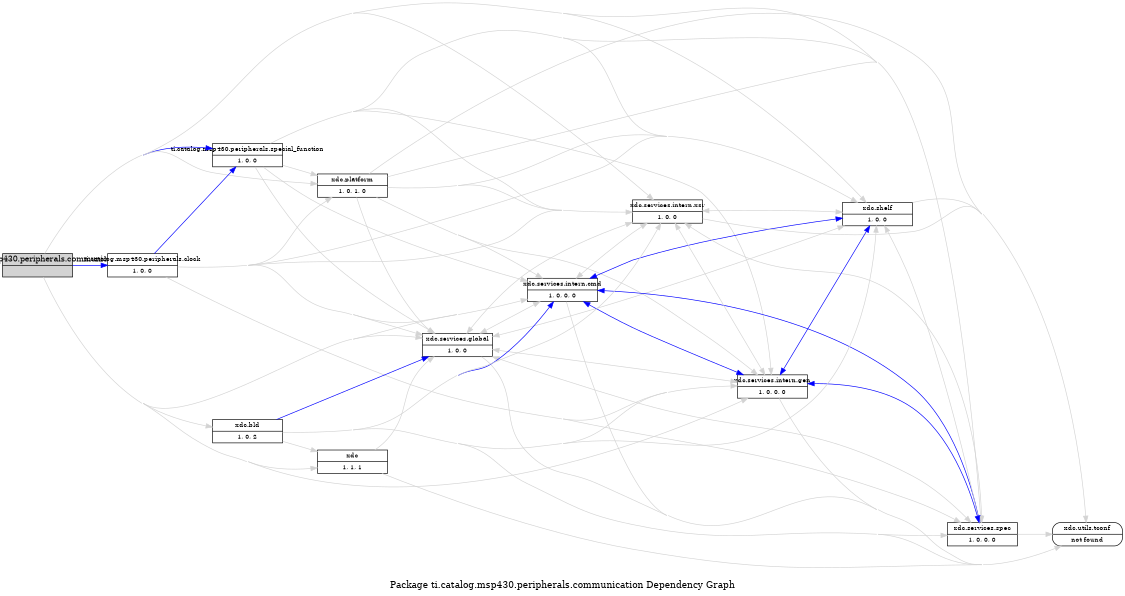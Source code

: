 digraph dependencies {
    label="\nPackage ti.catalog.msp430.peripherals.communication Dependency Graph";
    size="7.5,10";
    rankdir=LR;
    ranksep=".75";
    concentrate="true";
    node [fixedsize=true, width=1.5, style=filled, color=black];
    node [font=Helvetica, fontsize=12, fillcolor=lightgrey];
    ti_catalog_msp430_peripherals_communication [shape=record,label="ti.catalog.msp430.peripherals.communication|", URL="../../../../../../../../../../../../rtree/install/trees/products/xdcprod/xdcprod-m67/product/Linux/xdctools_3_20_04_67_eng/packages/ti/catalog/msp430/peripherals/communication/package/package.rel.xml"];
    node [fontsize=10, fillcolor=white];

    edge [style=solid, color=blue]
    ti_catalog_msp430_peripherals_clock [shape=record,label="ti.catalog.msp430.peripherals.clock|1, 0, 0", URL="../../../../../../../../../../../../rtree/install/trees/products/xdcprod/xdcprod-m67/product/Linux/xdctools_3_20_04_67_eng/packages/ti/catalog/msp430/peripherals/clock/package/package.rel.svg"];
    ti_catalog_msp430_peripherals_communication -> ti_catalog_msp430_peripherals_clock;
    ti_catalog_msp430_peripherals_special_function [shape=record,label="ti.catalog.msp430.peripherals.special_function|1, 0, 0", URL="../../../../../../../../../../../../rtree/install/trees/products/xdcprod/xdcprod-m67/product/Linux/xdctools_3_20_04_67_eng/packages/ti/catalog/msp430/peripherals/special_function/package/package.rel.svg"];
    ti_catalog_msp430_peripherals_communication -> ti_catalog_msp430_peripherals_special_function;

    edge [style=solid, color=lightgrey]
    xdc_services_global [shape=record,label="xdc.services.global|1, 0, 0", URL="../../../../../../../../../../../../rtree/install/trees/products/xdcprod/xdcprod-m67/product/Linux/xdctools_3_20_04_67_eng/packages/xdc/services/global/package/package.rel.svg"];
    ti_catalog_msp430_peripherals_communication -> xdc_services_global;
    ti_catalog_msp430_peripherals_communication -> ti_catalog_msp430_peripherals_clock;
    xdc_platform [shape=record,label="xdc.platform|1, 0, 1, 0", URL="../../../../../../../../../../../../rtree/install/trees/products/xdcprod/xdcprod-m67/product/Linux/xdctools_3_20_04_67_eng/packages/xdc/platform/package/package.rel.svg"];
    ti_catalog_msp430_peripherals_communication -> xdc_platform;
    xdc_services_intern_cmd [shape=record,label="xdc.services.intern.cmd|1, 0, 0, 0", URL="../../../../../../../../../../../../rtree/install/trees/products/xdcprod/xdcprod-m67/product/Linux/xdctools_3_20_04_67_eng/packages/xdc/services/intern/cmd/package/package.rel.svg"];
    ti_catalog_msp430_peripherals_communication -> xdc_services_intern_cmd;
    xdc_services_intern_xsr [shape=record,label="xdc.services.intern.xsr|1, 0, 0", URL="../../../../../../../../../../../../rtree/install/trees/products/xdcprod/xdcprod-m67/product/Linux/xdctools_3_20_04_67_eng/packages/xdc/services/intern/xsr/package/package.rel.svg"];
    ti_catalog_msp430_peripherals_communication -> xdc_services_intern_xsr;
    ti_catalog_msp430_peripherals_communication -> ti_catalog_msp430_peripherals_special_function;
    xdc_services_spec [shape=record,label="xdc.services.spec|1, 0, 0, 0", URL="../../../../../../../../../../../../rtree/install/trees/products/xdcprod/xdcprod-m67/product/Linux/xdctools_3_20_04_67_eng/packages/xdc/services/spec/package/package.rel.svg"];
    ti_catalog_msp430_peripherals_communication -> xdc_services_spec;
    xdc_shelf [shape=record,label="xdc.shelf|1, 0, 0", URL="../../../../../../../../../../../../rtree/install/trees/products/xdcprod/xdcprod-m67/product/Linux/xdctools_3_20_04_67_eng/packages/xdc/shelf/package/package.rel.svg"];
    ti_catalog_msp430_peripherals_communication -> xdc_shelf;
    xdc [shape=record,label="xdc|1, 1, 1", URL="../../../../../../../../../../../../rtree/install/trees/products/xdcprod/xdcprod-m67/product/Linux/xdctools_3_20_04_67_eng/packages/xdc/package/package.rel.svg"];
    ti_catalog_msp430_peripherals_communication -> xdc;
    xdc_services_intern_gen [shape=record,label="xdc.services.intern.gen|1, 0, 0, 0", URL="../../../../../../../../../../../../rtree/install/trees/products/xdcprod/xdcprod-m67/product/Linux/xdctools_3_20_04_67_eng/packages/xdc/services/intern/gen/package/package.rel.svg"];
    ti_catalog_msp430_peripherals_communication -> xdc_services_intern_gen;
    xdc_bld [shape=record,label="xdc.bld|1, 0, 2", URL="../../../../../../../../../../../../rtree/install/trees/products/xdcprod/xdcprod-m67/product/Linux/xdctools_3_20_04_67_eng/packages/xdc/bld/package/package.rel.svg"];
    ti_catalog_msp430_peripherals_communication -> xdc_bld;

    edge [style=solid, color=blue]
    xdc_bld -> xdc_services_global;
    xdc_bld -> xdc_services_intern_cmd;

    edge [style=solid, color=lightgrey]
    xdc_bld -> xdc_services_spec;
    xdc_bld -> xdc_services_intern_cmd;
    xdc_utils_tconf [shape=record,label="xdc.utils.tconf|not found"style=rounded, ];
    xdc_bld -> xdc_utils_tconf;
    xdc_bld -> xdc;
    xdc_bld -> xdc_services_intern_xsr;
    xdc_bld -> xdc_shelf;
    xdc_bld -> xdc_services_intern_gen;
    xdc_bld -> xdc_services_global;

    edge [style=solid, color=blue]

    edge [style=solid, color=lightgrey]

    edge [style=solid, color=blue]
    xdc_services_intern_gen -> xdc_shelf;
    xdc_services_intern_gen -> xdc_services_spec;
    xdc_services_intern_gen -> xdc_services_global;
    xdc_services_intern_gen -> xdc_services_intern_xsr;

    edge [style=solid, color=lightgrey]
    xdc_services_intern_gen -> xdc_services_spec;
    xdc_services_intern_gen -> xdc_services_intern_cmd;
    xdc_services_intern_gen -> xdc_utils_tconf;
    xdc_services_intern_gen -> xdc_services_intern_xsr;
    xdc_services_intern_gen -> xdc_shelf;
    xdc_services_intern_gen -> xdc_services_global;

    edge [style=solid, color=blue]

    edge [style=solid, color=lightgrey]
    xdc -> xdc_services_global;
    xdc -> xdc_utils_tconf;

    edge [style=solid, color=blue]

    edge [style=solid, color=lightgrey]
    xdc_shelf -> xdc_services_spec;
    xdc_shelf -> xdc_services_intern_cmd;
    xdc_shelf -> xdc_utils_tconf;
    xdc_shelf -> xdc_services_intern_xsr;
    xdc_shelf -> xdc_services_intern_gen;
    xdc_shelf -> xdc_services_global;

    edge [style=solid, color=blue]
    xdc_services_spec -> xdc_shelf;

    edge [style=solid, color=lightgrey]
    xdc_services_spec -> xdc_services_intern_cmd;
    xdc_services_spec -> xdc_utils_tconf;
    xdc_services_spec -> xdc_services_intern_xsr;
    xdc_services_spec -> xdc_shelf;
    xdc_services_spec -> xdc_services_intern_gen;
    xdc_services_spec -> xdc_services_global;

    edge [style=solid, color=blue]
    xdc_services_intern_xsr -> xdc_services_global;

    edge [style=solid, color=lightgrey]
    xdc_services_intern_xsr -> xdc_services_spec;
    xdc_services_intern_xsr -> xdc_services_intern_cmd;
    xdc_services_intern_xsr -> xdc_utils_tconf;
    xdc_services_intern_xsr -> xdc_shelf;
    xdc_services_intern_xsr -> xdc_services_intern_gen;
    xdc_services_intern_xsr -> xdc_services_global;

    edge [style=solid, color=blue]
    xdc_services_intern_cmd -> xdc_shelf;
    xdc_services_intern_cmd -> xdc_services_spec;
    xdc_services_intern_cmd -> xdc_services_global;
    xdc_services_intern_cmd -> xdc_services_intern_gen;

    edge [style=solid, color=lightgrey]
    xdc_services_intern_cmd -> xdc_services_spec;
    xdc_services_intern_cmd -> xdc_utils_tconf;
    xdc_services_intern_cmd -> xdc_services_intern_xsr;
    xdc_services_intern_cmd -> xdc_shelf;
    xdc_services_intern_cmd -> xdc_services_intern_gen;
    xdc_services_intern_cmd -> xdc_services_global;

    edge [style=solid, color=blue]

    edge [style=solid, color=lightgrey]
    xdc_platform -> xdc_services_spec;
    xdc_platform -> xdc_services_intern_cmd;
    xdc_platform -> xdc_utils_tconf;
    xdc_platform -> xdc_services_intern_xsr;
    xdc_platform -> xdc_shelf;
    xdc_platform -> xdc_services_intern_gen;
    xdc_platform -> xdc_services_global;

    edge [style=solid, color=blue]

    edge [style=solid, color=lightgrey]
    xdc_services_global -> xdc_services_spec;
    xdc_services_global -> xdc_services_intern_cmd;
    xdc_services_global -> xdc_utils_tconf;
    xdc_services_global -> xdc_services_intern_xsr;
    xdc_services_global -> xdc_shelf;
    xdc_services_global -> xdc_services_intern_gen;

    edge [style=solid, color=blue]

    edge [style=solid, color=lightgrey]
    ti_catalog_msp430_peripherals_special_function -> xdc_services_global;
    ti_catalog_msp430_peripherals_special_function -> xdc_platform;
    ti_catalog_msp430_peripherals_special_function -> xdc_services_intern_cmd;
    ti_catalog_msp430_peripherals_special_function -> xdc_services_intern_xsr;
    ti_catalog_msp430_peripherals_special_function -> xdc_services_spec;
    ti_catalog_msp430_peripherals_special_function -> xdc_shelf;
    ti_catalog_msp430_peripherals_special_function -> xdc_services_intern_gen;

    edge [style=solid, color=blue]
    ti_catalog_msp430_peripherals_clock -> ti_catalog_msp430_peripherals_special_function;

    edge [style=solid, color=lightgrey]
    ti_catalog_msp430_peripherals_clock -> xdc_services_global;
    ti_catalog_msp430_peripherals_clock -> xdc_platform;
    ti_catalog_msp430_peripherals_clock -> xdc_services_intern_cmd;
    ti_catalog_msp430_peripherals_clock -> xdc_services_intern_xsr;
    ti_catalog_msp430_peripherals_clock -> ti_catalog_msp430_peripherals_special_function;
    ti_catalog_msp430_peripherals_clock -> xdc_services_spec;
    ti_catalog_msp430_peripherals_clock -> xdc_shelf;
    ti_catalog_msp430_peripherals_clock -> xdc_services_intern_gen;
}
